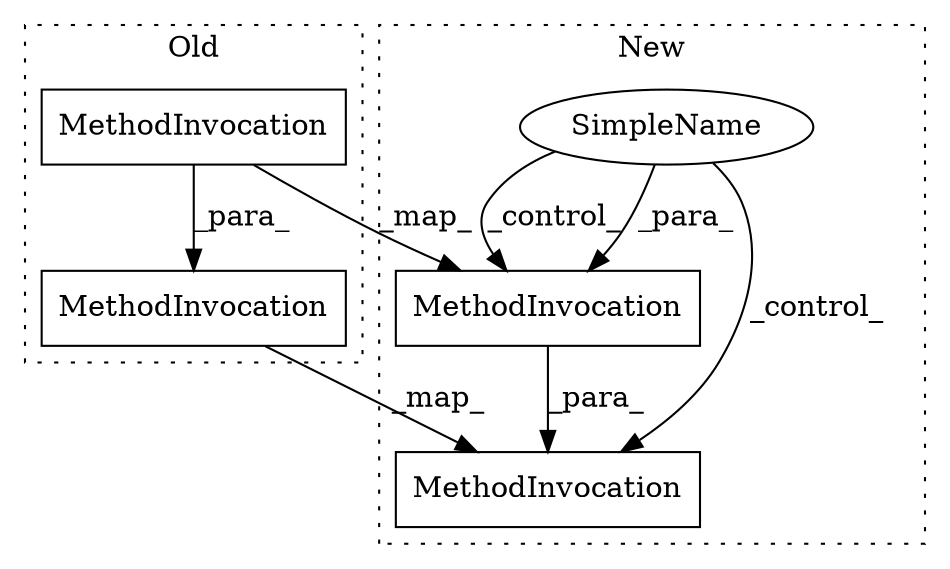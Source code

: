 digraph G {
subgraph cluster0 {
2 [label="MethodInvocation" a="32" s="30402,30418" l="7,1" shape="box"];
4 [label="MethodInvocation" a="32" s="30334,30420" l="9,1" shape="box"];
label = "Old";
style="dotted";
}
subgraph cluster1 {
1 [label="MethodInvocation" a="32" s="30284,30300" l="7,1" shape="box"];
3 [label="MethodInvocation" a="32" s="30244,30302" l="9,1" shape="box"];
5 [label="SimpleName" a="42" s="30166" l="9" shape="ellipse"];
label = "New";
style="dotted";
}
1 -> 3 [label="_para_"];
2 -> 1 [label="_map_"];
2 -> 4 [label="_para_"];
4 -> 3 [label="_map_"];
5 -> 1 [label="_control_"];
5 -> 3 [label="_control_"];
5 -> 1 [label="_para_"];
}